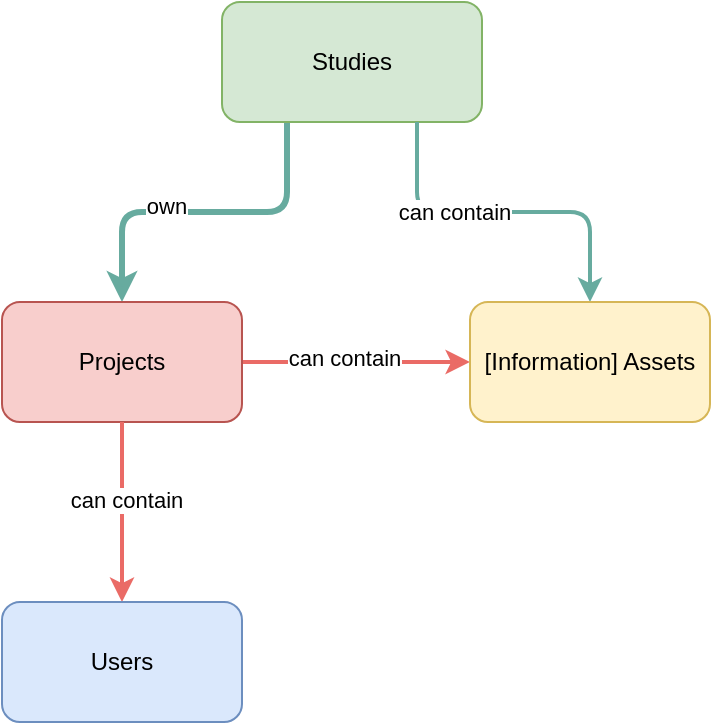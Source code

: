 <mxfile version="27.2.0">
  <diagram name="Page-1" id="cIGwXH_ALkIjs00NAOxu">
    <mxGraphModel dx="874" dy="600" grid="1" gridSize="10" guides="1" tooltips="1" connect="1" arrows="1" fold="1" page="1" pageScale="1" pageWidth="827" pageHeight="1169" math="0" shadow="0">
      <root>
        <mxCell id="0" />
        <mxCell id="1" parent="0" />
        <mxCell id="b46MDPMoAlE3swtERGSH-3" value="" style="edgeStyle=orthogonalEdgeStyle;rounded=1;orthogonalLoop=1;jettySize=auto;html=1;exitX=0.25;exitY=1;exitDx=0;exitDy=0;strokeColor=#67AB9F;strokeWidth=3;curved=0;" edge="1" parent="1" source="b46MDPMoAlE3swtERGSH-1" target="b46MDPMoAlE3swtERGSH-2">
          <mxGeometry relative="1" as="geometry" />
        </mxCell>
        <mxCell id="b46MDPMoAlE3swtERGSH-10" value="own" style="edgeLabel;html=1;align=center;verticalAlign=middle;resizable=0;points=[];" vertex="1" connectable="0" parent="b46MDPMoAlE3swtERGSH-3">
          <mxGeometry x="0.222" y="-3" relative="1" as="geometry">
            <mxPoint as="offset" />
          </mxGeometry>
        </mxCell>
        <mxCell id="b46MDPMoAlE3swtERGSH-1" value="Studies" style="rounded=1;whiteSpace=wrap;html=1;fillColor=#D5E8D4;strokeColor=#82b366;" vertex="1" parent="1">
          <mxGeometry x="290" y="130" width="130" height="60" as="geometry" />
        </mxCell>
        <mxCell id="b46MDPMoAlE3swtERGSH-5" value="" style="edgeStyle=orthogonalEdgeStyle;rounded=1;orthogonalLoop=1;jettySize=auto;html=1;exitX=0.75;exitY=1;exitDx=0;exitDy=0;strokeWidth=2;strokeColor=#67AB9F;curved=0;" edge="1" parent="1" source="b46MDPMoAlE3swtERGSH-1" target="b46MDPMoAlE3swtERGSH-4">
          <mxGeometry relative="1" as="geometry" />
        </mxCell>
        <mxCell id="b46MDPMoAlE3swtERGSH-11" value="can contain" style="edgeLabel;html=1;align=center;verticalAlign=middle;resizable=0;points=[];" vertex="1" connectable="0" parent="b46MDPMoAlE3swtERGSH-5">
          <mxGeometry x="-0.293" relative="1" as="geometry">
            <mxPoint x="1" as="offset" />
          </mxGeometry>
        </mxCell>
        <mxCell id="b46MDPMoAlE3swtERGSH-9" style="edgeStyle=orthogonalEdgeStyle;rounded=0;orthogonalLoop=1;jettySize=auto;html=1;exitX=1;exitY=0.5;exitDx=0;exitDy=0;entryX=0;entryY=0.5;entryDx=0;entryDy=0;strokeWidth=2;strokeColor=#EA6B66;" edge="1" parent="1" source="b46MDPMoAlE3swtERGSH-2" target="b46MDPMoAlE3swtERGSH-4">
          <mxGeometry relative="1" as="geometry" />
        </mxCell>
        <mxCell id="b46MDPMoAlE3swtERGSH-12" value="can contain" style="edgeLabel;html=1;align=center;verticalAlign=middle;resizable=0;points=[];" vertex="1" connectable="0" parent="b46MDPMoAlE3swtERGSH-9">
          <mxGeometry x="-0.108" y="2" relative="1" as="geometry">
            <mxPoint as="offset" />
          </mxGeometry>
        </mxCell>
        <mxCell id="b46MDPMoAlE3swtERGSH-2" value="Projects" style="whiteSpace=wrap;html=1;rounded=1;fillColor=#f8cecc;strokeColor=#b85450;" vertex="1" parent="1">
          <mxGeometry x="180" y="280" width="120" height="60" as="geometry" />
        </mxCell>
        <mxCell id="b46MDPMoAlE3swtERGSH-7" value="" style="edgeStyle=orthogonalEdgeStyle;rounded=0;orthogonalLoop=1;jettySize=auto;html=1;exitX=0.5;exitY=1;exitDx=0;exitDy=0;strokeWidth=2;strokeColor=#EA6B66;" edge="1" parent="1" source="b46MDPMoAlE3swtERGSH-2" target="b46MDPMoAlE3swtERGSH-6">
          <mxGeometry relative="1" as="geometry" />
        </mxCell>
        <mxCell id="b46MDPMoAlE3swtERGSH-13" value="can contain" style="edgeLabel;html=1;align=center;verticalAlign=middle;resizable=0;points=[];" vertex="1" connectable="0" parent="b46MDPMoAlE3swtERGSH-7">
          <mxGeometry x="-0.133" y="2" relative="1" as="geometry">
            <mxPoint as="offset" />
          </mxGeometry>
        </mxCell>
        <mxCell id="b46MDPMoAlE3swtERGSH-4" value="[Information] Assets" style="whiteSpace=wrap;html=1;rounded=1;fillColor=#fff2cc;strokeColor=#d6b656;" vertex="1" parent="1">
          <mxGeometry x="414" y="280" width="120" height="60" as="geometry" />
        </mxCell>
        <mxCell id="b46MDPMoAlE3swtERGSH-6" value="Users" style="whiteSpace=wrap;html=1;rounded=1;fillColor=#dae8fc;strokeColor=#6c8ebf;" vertex="1" parent="1">
          <mxGeometry x="180" y="430" width="120" height="60" as="geometry" />
        </mxCell>
      </root>
    </mxGraphModel>
  </diagram>
</mxfile>
